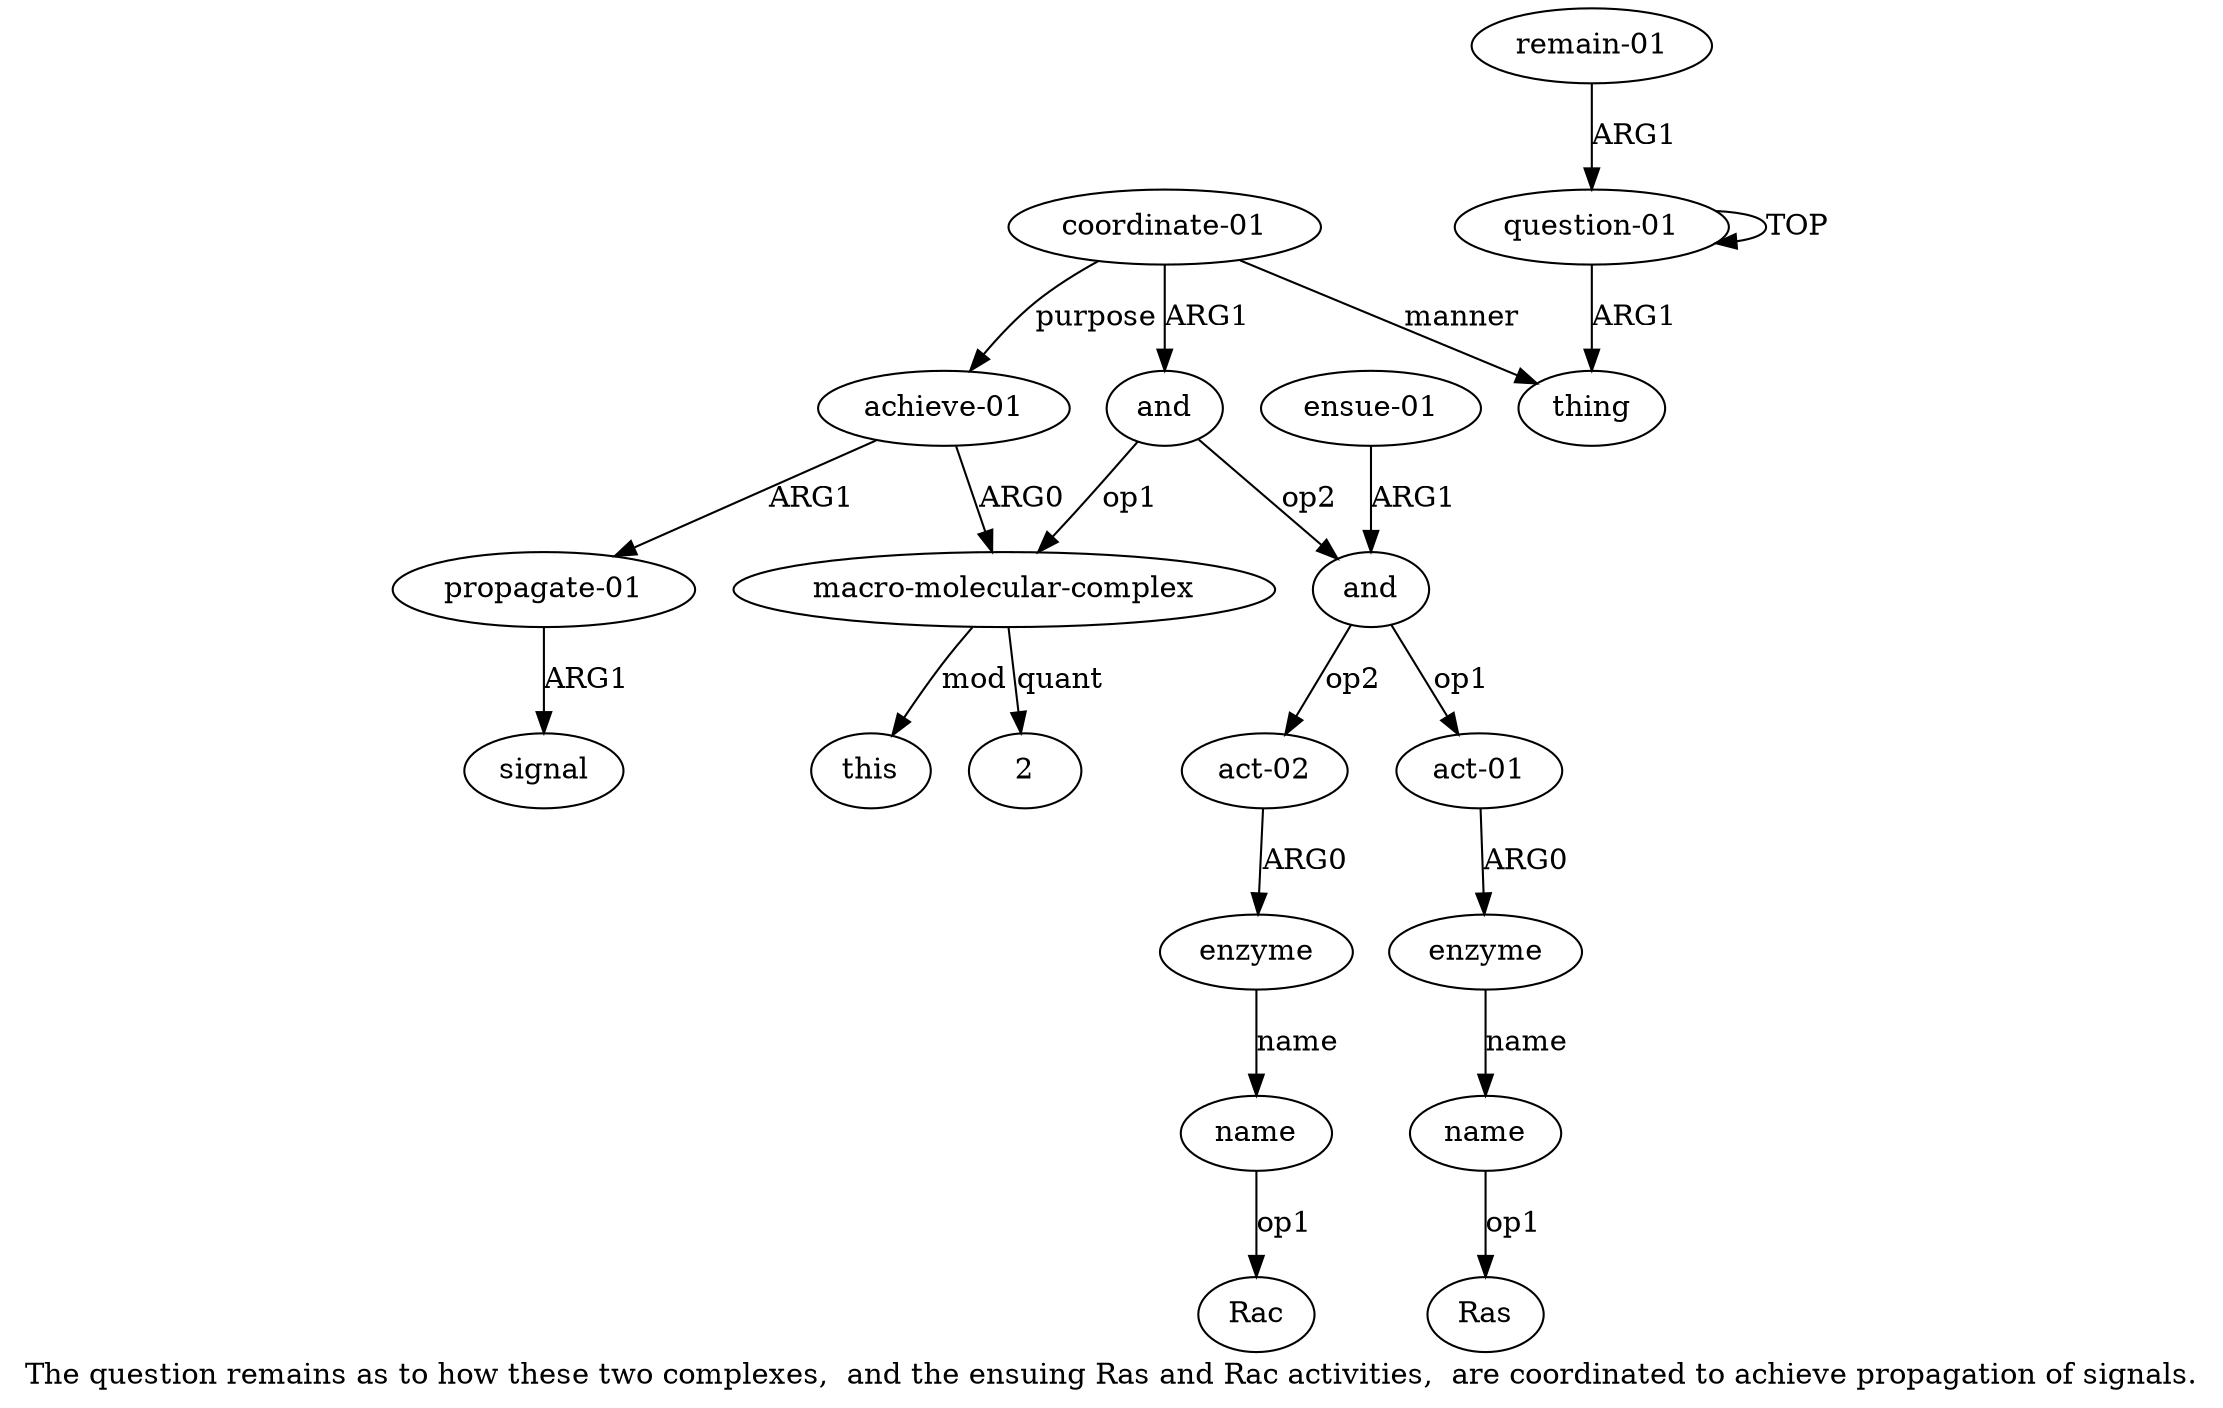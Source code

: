 digraph  {
	graph [label="The question remains as to how these two complexes,  and the ensuing Ras and Rac activities,  are coordinated to achieve propagation \
of signals."];
	node [label="\N"];
	a15	 [color=black,
		gold_ind=15,
		gold_label="propagate-01",
		label="propagate-01",
		test_ind=15,
		test_label="propagate-01"];
	a16	 [color=black,
		gold_ind=16,
		gold_label=signal,
		label=signal,
		test_ind=16,
		test_label=signal];
	a15 -> a16 [key=0,
	color=black,
	gold_label=ARG1,
	label=ARG1,
	test_label=ARG1];
a14 [color=black,
	gold_ind=14,
	gold_label="achieve-01",
	label="achieve-01",
	test_ind=14,
	test_label="achieve-01"];
a14 -> a15 [key=0,
color=black,
gold_label=ARG1,
label=ARG1,
test_label=ARG1];
a4 [color=black,
gold_ind=4,
gold_label="macro-molecular-complex",
label="macro-molecular-complex",
test_ind=4,
test_label="macro-molecular-complex"];
a14 -> a4 [key=0,
color=black,
gold_label=ARG0,
label=ARG0,
test_label=ARG0];
a17 [color=black,
gold_ind=17,
gold_label="remain-01",
label="remain-01",
test_ind=17,
test_label="remain-01"];
a0 [color=black,
gold_ind=0,
gold_label="question-01",
label="question-01",
test_ind=0,
test_label="question-01"];
a17 -> a0 [key=0,
color=black,
gold_label=ARG1,
label=ARG1,
test_label=ARG1];
a11 [color=black,
gold_ind=11,
gold_label=enzyme,
label=enzyme,
test_ind=11,
test_label=enzyme];
a12 [color=black,
gold_ind=12,
gold_label=name,
label=name,
test_ind=12,
test_label=name];
a11 -> a12 [key=0,
color=black,
gold_label=name,
label=name,
test_label=name];
a10 [color=black,
gold_ind=10,
gold_label="act-02",
label="act-02",
test_ind=10,
test_label="act-02"];
a10 -> a11 [key=0,
color=black,
gold_label=ARG0,
label=ARG0,
test_label=ARG0];
a13 [color=black,
gold_ind=13,
gold_label="ensue-01",
label="ensue-01",
test_ind=13,
test_label="ensue-01"];
a6 [color=black,
gold_ind=6,
gold_label=and,
label=and,
test_ind=6,
test_label=and];
a13 -> a6 [key=0,
color=black,
gold_label=ARG1,
label=ARG1,
test_label=ARG1];
"a12 Rac" [color=black,
gold_ind=-1,
gold_label=Rac,
label=Rac,
test_ind=-1,
test_label=Rac];
a12 -> "a12 Rac" [key=0,
color=black,
gold_label=op1,
label=op1,
test_label=op1];
"a9 Ras" [color=black,
gold_ind=-1,
gold_label=Ras,
label=Ras,
test_ind=-1,
test_label=Ras];
a1 [color=black,
gold_ind=1,
gold_label=thing,
label=thing,
test_ind=1,
test_label=thing];
a0 -> a1 [key=0,
color=black,
gold_label=ARG1,
label=ARG1,
test_label=ARG1];
a0 -> a0 [key=0,
color=black,
gold_label=TOP,
label=TOP,
test_label=TOP];
a3 [color=black,
gold_ind=3,
gold_label=and,
label=and,
test_ind=3,
test_label=and];
a3 -> a4 [key=0,
color=black,
gold_label=op1,
label=op1,
test_label=op1];
a3 -> a6 [key=0,
color=black,
gold_label=op2,
label=op2,
test_label=op2];
a2 [color=black,
gold_ind=2,
gold_label="coordinate-01",
label="coordinate-01",
test_ind=2,
test_label="coordinate-01"];
a2 -> a14 [key=0,
color=black,
gold_label=purpose,
label=purpose,
test_label=purpose];
a2 -> a1 [key=0,
color=black,
gold_label=manner,
label=manner,
test_label=manner];
a2 -> a3 [key=0,
color=black,
gold_label=ARG1,
label=ARG1,
test_label=ARG1];
a5 [color=black,
gold_ind=5,
gold_label=this,
label=this,
test_ind=5,
test_label=this];
a4 -> a5 [key=0,
color=black,
gold_label=mod,
label=mod,
test_label=mod];
"a4 2" [color=black,
gold_ind=-1,
gold_label=2,
label=2,
test_ind=-1,
test_label=2];
a4 -> "a4 2" [key=0,
color=black,
gold_label=quant,
label=quant,
test_label=quant];
a7 [color=black,
gold_ind=7,
gold_label="act-01",
label="act-01",
test_ind=7,
test_label="act-01"];
a8 [color=black,
gold_ind=8,
gold_label=enzyme,
label=enzyme,
test_ind=8,
test_label=enzyme];
a7 -> a8 [key=0,
color=black,
gold_label=ARG0,
label=ARG0,
test_label=ARG0];
a6 -> a10 [key=0,
color=black,
gold_label=op2,
label=op2,
test_label=op2];
a6 -> a7 [key=0,
color=black,
gold_label=op1,
label=op1,
test_label=op1];
a9 [color=black,
gold_ind=9,
gold_label=name,
label=name,
test_ind=9,
test_label=name];
a9 -> "a9 Ras" [key=0,
color=black,
gold_label=op1,
label=op1,
test_label=op1];
a8 -> a9 [key=0,
color=black,
gold_label=name,
label=name,
test_label=name];
}
